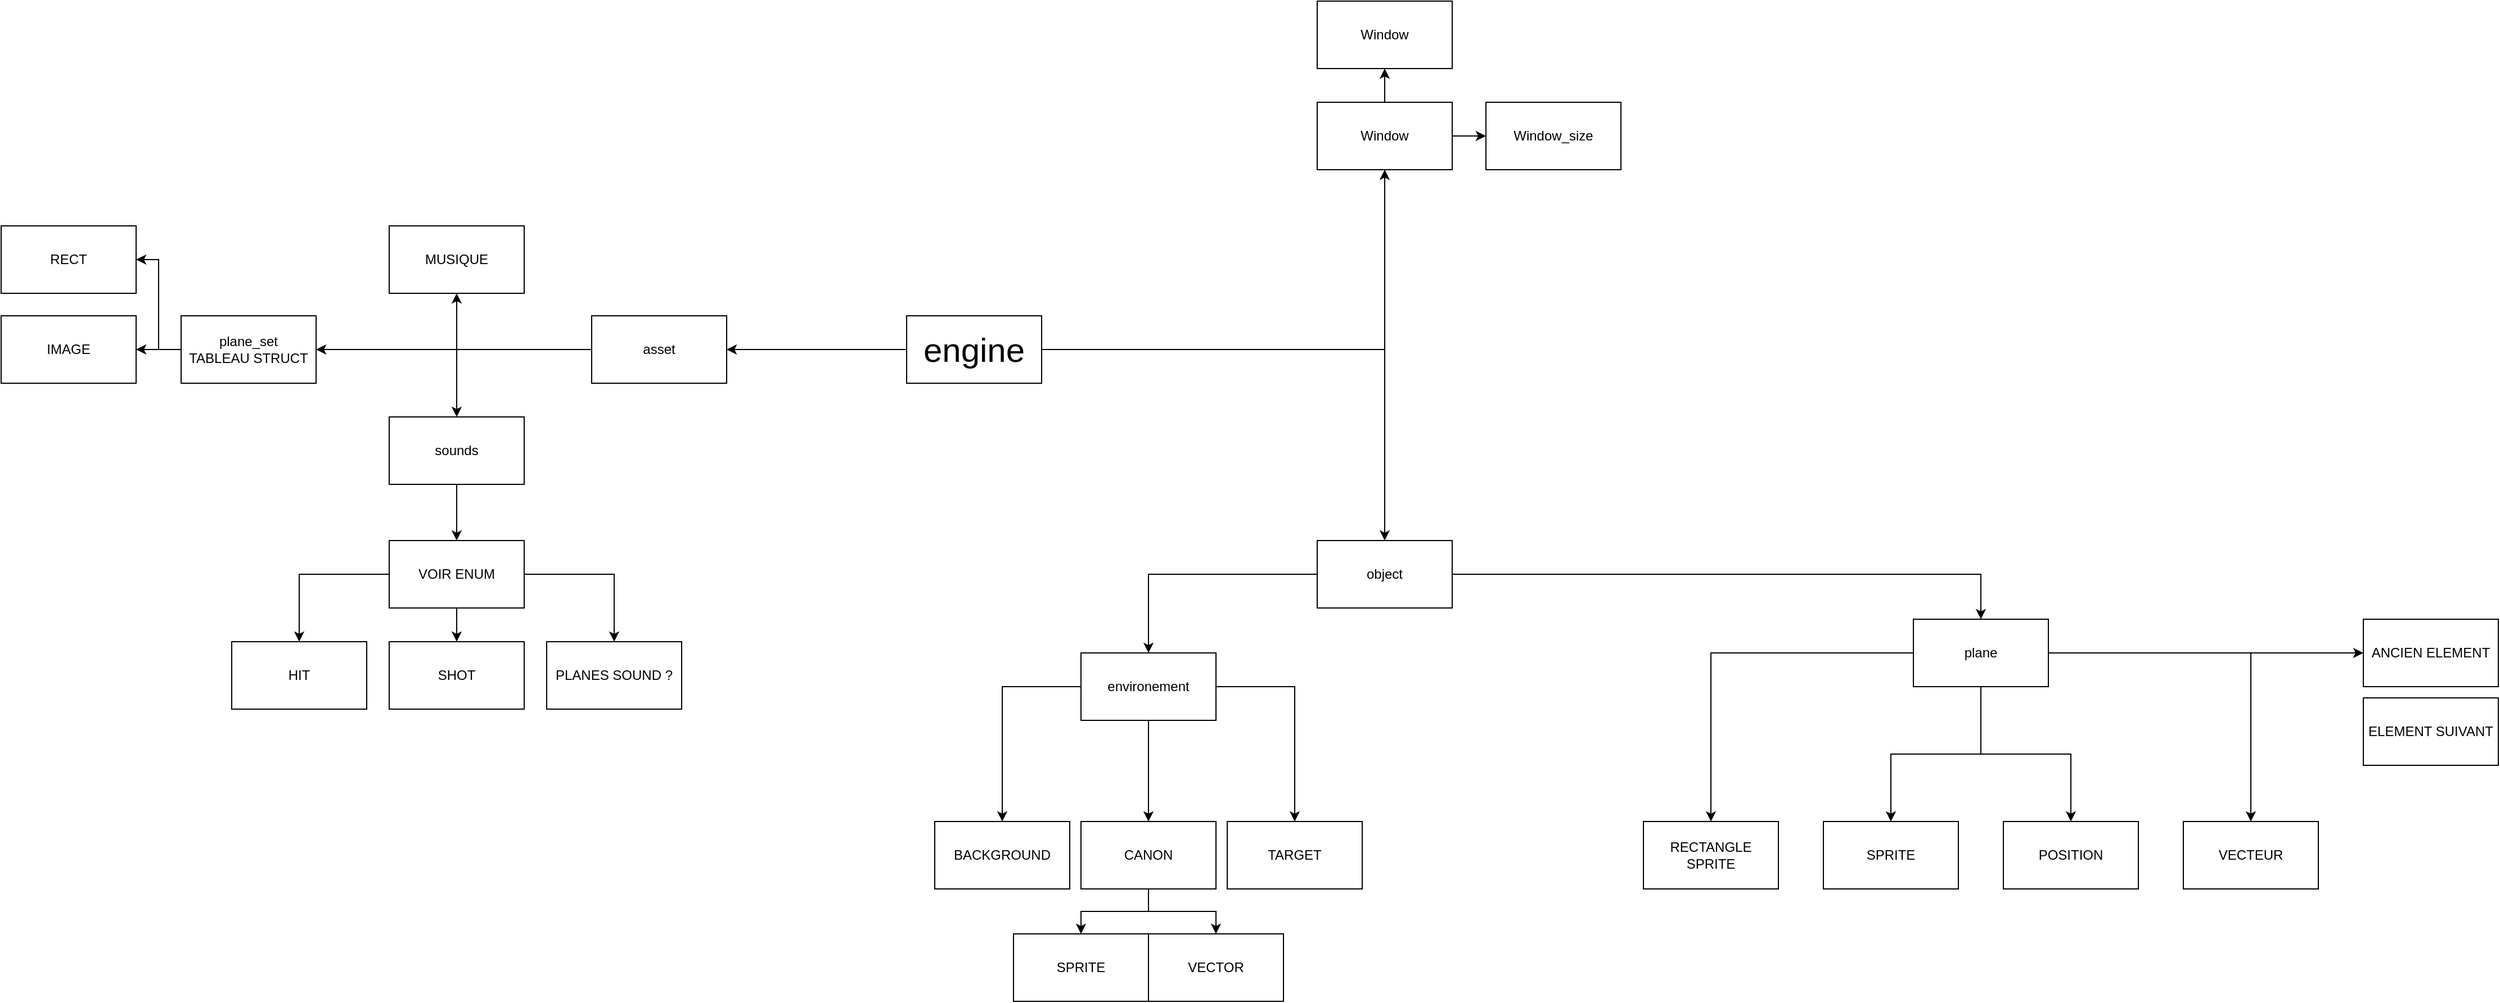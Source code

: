 <mxfile version="13.9.8"><diagram id="G2nHKKEePccfupFTCBAQ" name="Page-1"><mxGraphModel dx="3220" dy="2380" grid="1" gridSize="10" guides="1" tooltips="1" connect="1" arrows="1" fold="1" page="1" pageScale="1" pageWidth="850" pageHeight="1100" math="0" shadow="0"><root><mxCell id="0"/><mxCell id="1" parent="0"/><mxCell id="lBiNa0GOa4pwr0_ujXBW-70" style="edgeStyle=orthogonalEdgeStyle;rounded=0;orthogonalLoop=1;jettySize=auto;html=1;entryX=0.5;entryY=1;entryDx=0;entryDy=0;" parent="1" source="lBiNa0GOa4pwr0_ujXBW-1" target="lBiNa0GOa4pwr0_ujXBW-69" edge="1"><mxGeometry relative="1" as="geometry"/></mxCell><mxCell id="lBiNa0GOa4pwr0_ujXBW-85" style="edgeStyle=orthogonalEdgeStyle;rounded=0;orthogonalLoop=1;jettySize=auto;html=1;" parent="1" source="lBiNa0GOa4pwr0_ujXBW-1" target="lBiNa0GOa4pwr0_ujXBW-4" edge="1"><mxGeometry relative="1" as="geometry"/></mxCell><mxCell id="lBiNa0GOa4pwr0_ujXBW-87" style="edgeStyle=orthogonalEdgeStyle;rounded=0;orthogonalLoop=1;jettySize=auto;html=1;entryX=1;entryY=0.5;entryDx=0;entryDy=0;" parent="1" source="lBiNa0GOa4pwr0_ujXBW-1" target="lBiNa0GOa4pwr0_ujXBW-2" edge="1"><mxGeometry relative="1" as="geometry"/></mxCell><mxCell id="lBiNa0GOa4pwr0_ujXBW-1" value="&lt;font size=&quot;1&quot;&gt;&lt;span style=&quot;background-color: rgb(255 , 255 , 255) ; font-size: 30px&quot;&gt;engine&lt;/span&gt;&lt;/font&gt;" style="rounded=0;whiteSpace=wrap;html=1;" parent="1" vertex="1"><mxGeometry x="365" y="40" width="120" height="60" as="geometry"/></mxCell><mxCell id="lBiNa0GOa4pwr0_ujXBW-66" style="edgeStyle=orthogonalEdgeStyle;rounded=0;orthogonalLoop=1;jettySize=auto;html=1;" parent="1" source="lBiNa0GOa4pwr0_ujXBW-2" target="lBiNa0GOa4pwr0_ujXBW-64" edge="1"><mxGeometry relative="1" as="geometry"/></mxCell><mxCell id="lBiNa0GOa4pwr0_ujXBW-68" style="edgeStyle=orthogonalEdgeStyle;rounded=0;orthogonalLoop=1;jettySize=auto;html=1;entryX=0.5;entryY=0;entryDx=0;entryDy=0;" parent="1" source="lBiNa0GOa4pwr0_ujXBW-2" target="lBiNa0GOa4pwr0_ujXBW-67" edge="1"><mxGeometry relative="1" as="geometry"/></mxCell><mxCell id="lBiNa0GOa4pwr0_ujXBW-76" style="edgeStyle=orthogonalEdgeStyle;rounded=0;orthogonalLoop=1;jettySize=auto;html=1;" parent="1" source="lBiNa0GOa4pwr0_ujXBW-2" target="lBiNa0GOa4pwr0_ujXBW-53" edge="1"><mxGeometry relative="1" as="geometry"><mxPoint x="35" y="-160" as="targetPoint"/></mxGeometry></mxCell><mxCell id="lBiNa0GOa4pwr0_ujXBW-2" value="asset" style="rounded=0;whiteSpace=wrap;html=1;" parent="1" vertex="1"><mxGeometry x="85" y="40" width="120" height="60" as="geometry"/></mxCell><mxCell id="lBiNa0GOa4pwr0_ujXBW-8" style="edgeStyle=orthogonalEdgeStyle;rounded=0;orthogonalLoop=1;jettySize=auto;html=1;" parent="1" source="lBiNa0GOa4pwr0_ujXBW-4" target="lBiNa0GOa4pwr0_ujXBW-6" edge="1"><mxGeometry relative="1" as="geometry"/></mxCell><mxCell id="lBiNa0GOa4pwr0_ujXBW-10" style="edgeStyle=orthogonalEdgeStyle;rounded=0;orthogonalLoop=1;jettySize=auto;html=1;entryX=0.5;entryY=0;entryDx=0;entryDy=0;" parent="1" source="lBiNa0GOa4pwr0_ujXBW-4" target="lBiNa0GOa4pwr0_ujXBW-9" edge="1"><mxGeometry relative="1" as="geometry"/></mxCell><mxCell id="lBiNa0GOa4pwr0_ujXBW-4" value="object" style="rounded=0;whiteSpace=wrap;html=1;" parent="1" vertex="1"><mxGeometry x="730" y="240" width="120" height="60" as="geometry"/></mxCell><mxCell id="lBiNa0GOa4pwr0_ujXBW-20" style="edgeStyle=orthogonalEdgeStyle;rounded=0;orthogonalLoop=1;jettySize=auto;html=1;entryX=0;entryY=0.5;entryDx=0;entryDy=0;" parent="1" source="lBiNa0GOa4pwr0_ujXBW-6" target="lBiNa0GOa4pwr0_ujXBW-19" edge="1"><mxGeometry relative="1" as="geometry"/></mxCell><mxCell id="lBiNa0GOa4pwr0_ujXBW-48" style="edgeStyle=orthogonalEdgeStyle;rounded=0;orthogonalLoop=1;jettySize=auto;html=1;entryX=0.5;entryY=0;entryDx=0;entryDy=0;" parent="1" source="lBiNa0GOa4pwr0_ujXBW-6" target="lBiNa0GOa4pwr0_ujXBW-13" edge="1"><mxGeometry relative="1" as="geometry"/></mxCell><mxCell id="lBiNa0GOa4pwr0_ujXBW-49" style="edgeStyle=orthogonalEdgeStyle;rounded=0;orthogonalLoop=1;jettySize=auto;html=1;" parent="1" source="lBiNa0GOa4pwr0_ujXBW-6" target="lBiNa0GOa4pwr0_ujXBW-12" edge="1"><mxGeometry relative="1" as="geometry"/></mxCell><mxCell id="lBiNa0GOa4pwr0_ujXBW-58" style="edgeStyle=orthogonalEdgeStyle;rounded=0;orthogonalLoop=1;jettySize=auto;html=1;" parent="1" source="lBiNa0GOa4pwr0_ujXBW-6" target="lBiNa0GOa4pwr0_ujXBW-15" edge="1"><mxGeometry relative="1" as="geometry"/></mxCell><mxCell id="lBiNa0GOa4pwr0_ujXBW-59" style="edgeStyle=orthogonalEdgeStyle;rounded=0;orthogonalLoop=1;jettySize=auto;html=1;" parent="1" source="lBiNa0GOa4pwr0_ujXBW-6" target="lBiNa0GOa4pwr0_ujXBW-57" edge="1"><mxGeometry relative="1" as="geometry"/></mxCell><mxCell id="lBiNa0GOa4pwr0_ujXBW-6" value="plane" style="rounded=0;whiteSpace=wrap;html=1;" parent="1" vertex="1"><mxGeometry x="1260" y="310" width="120" height="60" as="geometry"/></mxCell><mxCell id="lBiNa0GOa4pwr0_ujXBW-25" style="edgeStyle=orthogonalEdgeStyle;rounded=0;orthogonalLoop=1;jettySize=auto;html=1;" parent="1" source="lBiNa0GOa4pwr0_ujXBW-9" target="lBiNa0GOa4pwr0_ujXBW-23" edge="1"><mxGeometry relative="1" as="geometry"/></mxCell><mxCell id="lBiNa0GOa4pwr0_ujXBW-29" style="edgeStyle=orthogonalEdgeStyle;rounded=0;orthogonalLoop=1;jettySize=auto;html=1;" parent="1" source="lBiNa0GOa4pwr0_ujXBW-9" target="lBiNa0GOa4pwr0_ujXBW-28" edge="1"><mxGeometry relative="1" as="geometry"/></mxCell><mxCell id="lBiNa0GOa4pwr0_ujXBW-30" style="edgeStyle=orthogonalEdgeStyle;rounded=0;orthogonalLoop=1;jettySize=auto;html=1;entryX=0.5;entryY=0;entryDx=0;entryDy=0;" parent="1" source="lBiNa0GOa4pwr0_ujXBW-9" target="lBiNa0GOa4pwr0_ujXBW-27" edge="1"><mxGeometry relative="1" as="geometry"/></mxCell><mxCell id="lBiNa0GOa4pwr0_ujXBW-9" value="&lt;div&gt;environement&lt;/div&gt;" style="rounded=0;whiteSpace=wrap;html=1;" parent="1" vertex="1"><mxGeometry x="520" y="340" width="120" height="60" as="geometry"/></mxCell><mxCell id="lBiNa0GOa4pwr0_ujXBW-12" value="SPRITE" style="rounded=0;whiteSpace=wrap;html=1;" parent="1" vertex="1"><mxGeometry x="1180" y="490" width="120" height="60" as="geometry"/></mxCell><mxCell id="lBiNa0GOa4pwr0_ujXBW-13" value="POSITION" style="rounded=0;whiteSpace=wrap;html=1;" parent="1" vertex="1"><mxGeometry x="1340" y="490" width="120" height="60" as="geometry"/></mxCell><mxCell id="lBiNa0GOa4pwr0_ujXBW-15" value="VECTEUR" style="rounded=0;whiteSpace=wrap;html=1;" parent="1" vertex="1"><mxGeometry x="1500" y="490" width="120" height="60" as="geometry"/></mxCell><mxCell id="lBiNa0GOa4pwr0_ujXBW-19" value="ANCIEN ELEMENT" style="rounded=0;whiteSpace=wrap;html=1;" parent="1" vertex="1"><mxGeometry x="1660" y="310" width="120" height="60" as="geometry"/></mxCell><mxCell id="lBiNa0GOa4pwr0_ujXBW-21" value="ELEMENT SUIVANT" style="rounded=0;whiteSpace=wrap;html=1;" parent="1" vertex="1"><mxGeometry x="1660" y="380" width="120" height="60" as="geometry"/></mxCell><mxCell id="lBiNa0GOa4pwr0_ujXBW-23" value="BACKGROUND" style="rounded=0;whiteSpace=wrap;html=1;" parent="1" vertex="1"><mxGeometry x="390" y="490" width="120" height="60" as="geometry"/></mxCell><mxCell id="lBiNa0GOa4pwr0_ujXBW-35" style="edgeStyle=orthogonalEdgeStyle;rounded=0;orthogonalLoop=1;jettySize=auto;html=1;entryX=0.5;entryY=0;entryDx=0;entryDy=0;" parent="1" source="lBiNa0GOa4pwr0_ujXBW-27" target="lBiNa0GOa4pwr0_ujXBW-34" edge="1"><mxGeometry relative="1" as="geometry"/></mxCell><mxCell id="lBiNa0GOa4pwr0_ujXBW-37" style="edgeStyle=orthogonalEdgeStyle;rounded=0;orthogonalLoop=1;jettySize=auto;html=1;entryX=0.5;entryY=0;entryDx=0;entryDy=0;" parent="1" source="lBiNa0GOa4pwr0_ujXBW-27" target="lBiNa0GOa4pwr0_ujXBW-36" edge="1"><mxGeometry relative="1" as="geometry"/></mxCell><mxCell id="lBiNa0GOa4pwr0_ujXBW-27" value="CANON" style="rounded=0;whiteSpace=wrap;html=1;" parent="1" vertex="1"><mxGeometry x="520" y="490" width="120" height="60" as="geometry"/></mxCell><mxCell id="lBiNa0GOa4pwr0_ujXBW-28" value="TARGET" style="rounded=0;whiteSpace=wrap;html=1;" parent="1" vertex="1"><mxGeometry x="650" y="490" width="120" height="60" as="geometry"/></mxCell><mxCell id="lBiNa0GOa4pwr0_ujXBW-34" value="SPRITE" style="rounded=0;whiteSpace=wrap;html=1;" parent="1" vertex="1"><mxGeometry x="460" y="590" width="120" height="60" as="geometry"/></mxCell><mxCell id="lBiNa0GOa4pwr0_ujXBW-36" value="VECTOR" style="rounded=0;whiteSpace=wrap;html=1;" parent="1" vertex="1"><mxGeometry x="580" y="590" width="120" height="60" as="geometry"/></mxCell><mxCell id="lBiNa0GOa4pwr0_ujXBW-62" style="edgeStyle=orthogonalEdgeStyle;rounded=0;orthogonalLoop=1;jettySize=auto;html=1;entryX=1;entryY=0.5;entryDx=0;entryDy=0;" parent="1" source="lBiNa0GOa4pwr0_ujXBW-53" target="lBiNa0GOa4pwr0_ujXBW-61" edge="1"><mxGeometry relative="1" as="geometry"/></mxCell><mxCell id="lBiNa0GOa4pwr0_ujXBW-86" style="edgeStyle=orthogonalEdgeStyle;rounded=0;orthogonalLoop=1;jettySize=auto;html=1;entryX=1;entryY=0.5;entryDx=0;entryDy=0;" parent="1" source="lBiNa0GOa4pwr0_ujXBW-53" target="lBiNa0GOa4pwr0_ujXBW-60" edge="1"><mxGeometry relative="1" as="geometry"/></mxCell><mxCell id="lBiNa0GOa4pwr0_ujXBW-53" value="&lt;div&gt;plane_set&lt;/div&gt;TABLEAU STRUCT" style="rounded=0;whiteSpace=wrap;html=1;" parent="1" vertex="1"><mxGeometry x="-280" y="40" width="120" height="60" as="geometry"/></mxCell><mxCell id="lBiNa0GOa4pwr0_ujXBW-57" value="RECTANGLE SPRITE" style="rounded=0;whiteSpace=wrap;html=1;" parent="1" vertex="1"><mxGeometry x="1020" y="490" width="120" height="60" as="geometry"/></mxCell><mxCell id="lBiNa0GOa4pwr0_ujXBW-60" value="RECT" style="rounded=0;whiteSpace=wrap;html=1;" parent="1" vertex="1"><mxGeometry x="-440" y="-40" width="120" height="60" as="geometry"/></mxCell><mxCell id="lBiNa0GOa4pwr0_ujXBW-61" value="IMAGE" style="rounded=0;whiteSpace=wrap;html=1;" parent="1" vertex="1"><mxGeometry x="-440" y="40" width="120" height="60" as="geometry"/></mxCell><mxCell id="lBiNa0GOa4pwr0_ujXBW-64" value="&lt;div&gt;MUSIQUE&lt;/div&gt;" style="rounded=0;whiteSpace=wrap;html=1;" parent="1" vertex="1"><mxGeometry x="-95" y="-40" width="120" height="60" as="geometry"/></mxCell><mxCell id="lBiNa0GOa4pwr0_ujXBW-78" style="edgeStyle=orthogonalEdgeStyle;rounded=0;orthogonalLoop=1;jettySize=auto;html=1;" parent="1" source="lBiNa0GOa4pwr0_ujXBW-67" target="lBiNa0GOa4pwr0_ujXBW-77" edge="1"><mxGeometry relative="1" as="geometry"/></mxCell><mxCell id="lBiNa0GOa4pwr0_ujXBW-67" value="&lt;div&gt;sounds&lt;/div&gt;" style="rounded=0;whiteSpace=wrap;html=1;" parent="1" vertex="1"><mxGeometry x="-95" y="130" width="120" height="60" as="geometry"/></mxCell><mxCell id="lBiNa0GOa4pwr0_ujXBW-73" style="edgeStyle=orthogonalEdgeStyle;rounded=0;orthogonalLoop=1;jettySize=auto;html=1;entryX=0.5;entryY=1;entryDx=0;entryDy=0;" parent="1" source="lBiNa0GOa4pwr0_ujXBW-69" target="lBiNa0GOa4pwr0_ujXBW-71" edge="1"><mxGeometry relative="1" as="geometry"/></mxCell><mxCell id="lBiNa0GOa4pwr0_ujXBW-74" style="edgeStyle=orthogonalEdgeStyle;rounded=0;orthogonalLoop=1;jettySize=auto;html=1;" parent="1" source="lBiNa0GOa4pwr0_ujXBW-69" target="lBiNa0GOa4pwr0_ujXBW-72" edge="1"><mxGeometry relative="1" as="geometry"/></mxCell><mxCell id="lBiNa0GOa4pwr0_ujXBW-69" value="Window" style="rounded=0;whiteSpace=wrap;html=1;" parent="1" vertex="1"><mxGeometry x="730" y="-150" width="120" height="60" as="geometry"/></mxCell><mxCell id="lBiNa0GOa4pwr0_ujXBW-71" value="Window" style="rounded=0;whiteSpace=wrap;html=1;" parent="1" vertex="1"><mxGeometry x="730" y="-240" width="120" height="60" as="geometry"/></mxCell><mxCell id="lBiNa0GOa4pwr0_ujXBW-72" value="Window_size" style="rounded=0;whiteSpace=wrap;html=1;" parent="1" vertex="1"><mxGeometry x="880" y="-150" width="120" height="60" as="geometry"/></mxCell><mxCell id="lBiNa0GOa4pwr0_ujXBW-80" style="edgeStyle=orthogonalEdgeStyle;rounded=0;orthogonalLoop=1;jettySize=auto;html=1;" parent="1" source="lBiNa0GOa4pwr0_ujXBW-77" target="lBiNa0GOa4pwr0_ujXBW-79" edge="1"><mxGeometry relative="1" as="geometry"/></mxCell><mxCell id="lBiNa0GOa4pwr0_ujXBW-82" style="edgeStyle=orthogonalEdgeStyle;rounded=0;orthogonalLoop=1;jettySize=auto;html=1;" parent="1" source="lBiNa0GOa4pwr0_ujXBW-77" target="lBiNa0GOa4pwr0_ujXBW-81" edge="1"><mxGeometry relative="1" as="geometry"/></mxCell><mxCell id="lBiNa0GOa4pwr0_ujXBW-84" style="edgeStyle=orthogonalEdgeStyle;rounded=0;orthogonalLoop=1;jettySize=auto;html=1;" parent="1" source="lBiNa0GOa4pwr0_ujXBW-77" target="lBiNa0GOa4pwr0_ujXBW-83" edge="1"><mxGeometry relative="1" as="geometry"/></mxCell><mxCell id="lBiNa0GOa4pwr0_ujXBW-77" value="VOIR ENUM" style="rounded=0;whiteSpace=wrap;html=1;" parent="1" vertex="1"><mxGeometry x="-95" y="240" width="120" height="60" as="geometry"/></mxCell><mxCell id="lBiNa0GOa4pwr0_ujXBW-79" value="HIT" style="rounded=0;whiteSpace=wrap;html=1;" parent="1" vertex="1"><mxGeometry x="-235" y="330" width="120" height="60" as="geometry"/></mxCell><mxCell id="lBiNa0GOa4pwr0_ujXBW-81" value="SHOT" style="rounded=0;whiteSpace=wrap;html=1;" parent="1" vertex="1"><mxGeometry x="-95" y="330" width="120" height="60" as="geometry"/></mxCell><mxCell id="lBiNa0GOa4pwr0_ujXBW-83" value="PLANES SOUND ?" style="rounded=0;whiteSpace=wrap;html=1;" parent="1" vertex="1"><mxGeometry x="45" y="330" width="120" height="60" as="geometry"/></mxCell></root></mxGraphModel></diagram></mxfile>